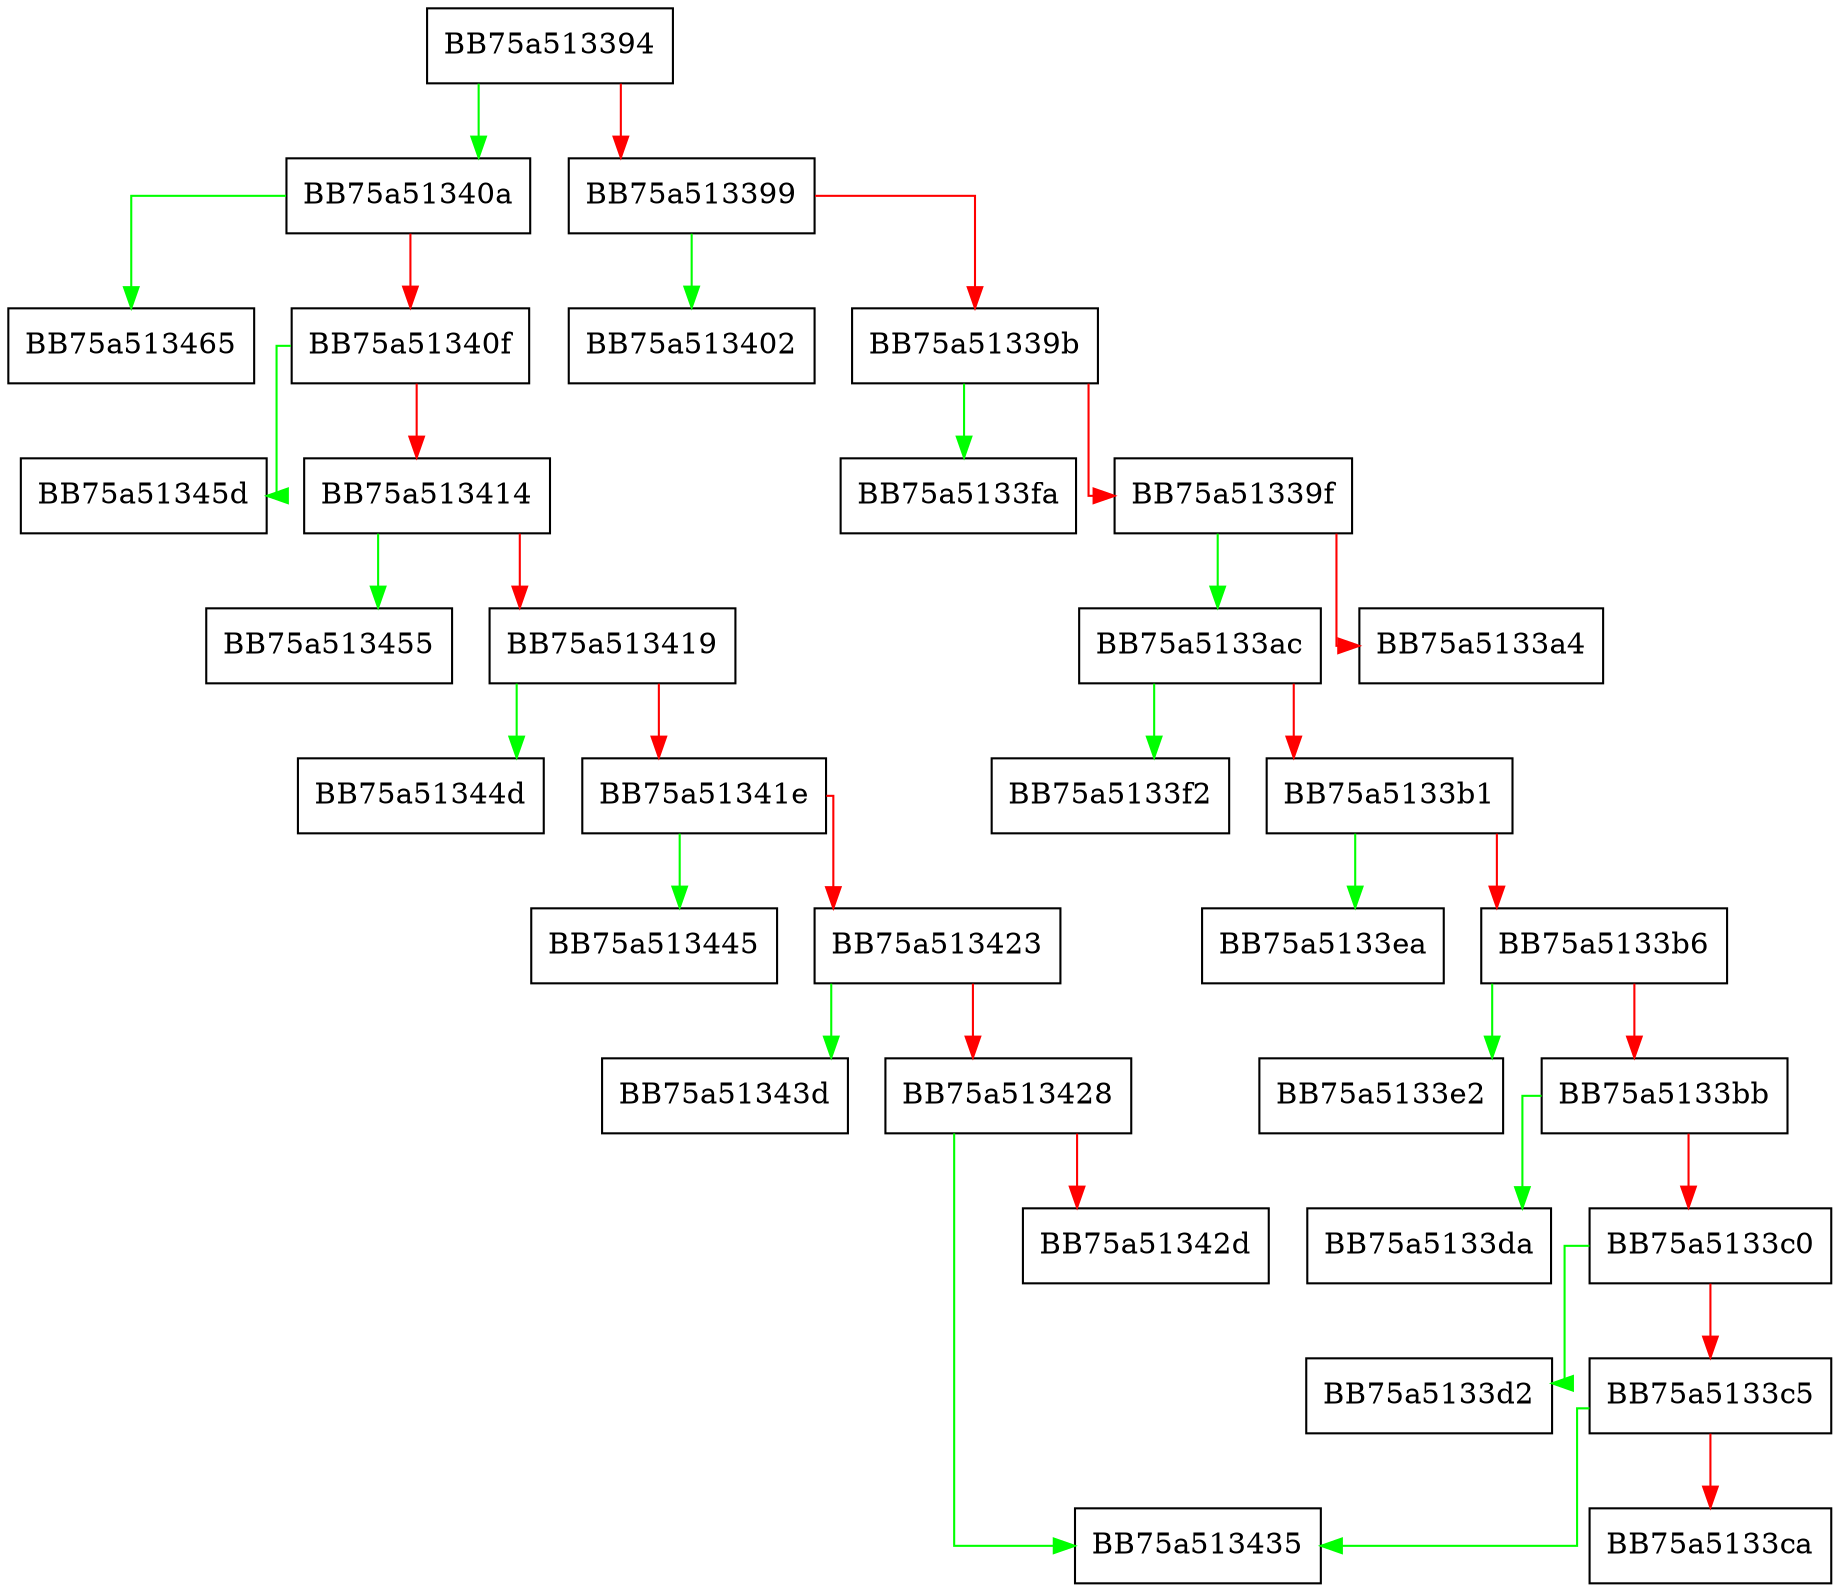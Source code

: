digraph ValidationStatusToString {
  node [shape="box"];
  graph [splines=ortho];
  BB75a513394 -> BB75a51340a [color="green"];
  BB75a513394 -> BB75a513399 [color="red"];
  BB75a513399 -> BB75a513402 [color="green"];
  BB75a513399 -> BB75a51339b [color="red"];
  BB75a51339b -> BB75a5133fa [color="green"];
  BB75a51339b -> BB75a51339f [color="red"];
  BB75a51339f -> BB75a5133ac [color="green"];
  BB75a51339f -> BB75a5133a4 [color="red"];
  BB75a5133ac -> BB75a5133f2 [color="green"];
  BB75a5133ac -> BB75a5133b1 [color="red"];
  BB75a5133b1 -> BB75a5133ea [color="green"];
  BB75a5133b1 -> BB75a5133b6 [color="red"];
  BB75a5133b6 -> BB75a5133e2 [color="green"];
  BB75a5133b6 -> BB75a5133bb [color="red"];
  BB75a5133bb -> BB75a5133da [color="green"];
  BB75a5133bb -> BB75a5133c0 [color="red"];
  BB75a5133c0 -> BB75a5133d2 [color="green"];
  BB75a5133c0 -> BB75a5133c5 [color="red"];
  BB75a5133c5 -> BB75a513435 [color="green"];
  BB75a5133c5 -> BB75a5133ca [color="red"];
  BB75a51340a -> BB75a513465 [color="green"];
  BB75a51340a -> BB75a51340f [color="red"];
  BB75a51340f -> BB75a51345d [color="green"];
  BB75a51340f -> BB75a513414 [color="red"];
  BB75a513414 -> BB75a513455 [color="green"];
  BB75a513414 -> BB75a513419 [color="red"];
  BB75a513419 -> BB75a51344d [color="green"];
  BB75a513419 -> BB75a51341e [color="red"];
  BB75a51341e -> BB75a513445 [color="green"];
  BB75a51341e -> BB75a513423 [color="red"];
  BB75a513423 -> BB75a51343d [color="green"];
  BB75a513423 -> BB75a513428 [color="red"];
  BB75a513428 -> BB75a513435 [color="green"];
  BB75a513428 -> BB75a51342d [color="red"];
}